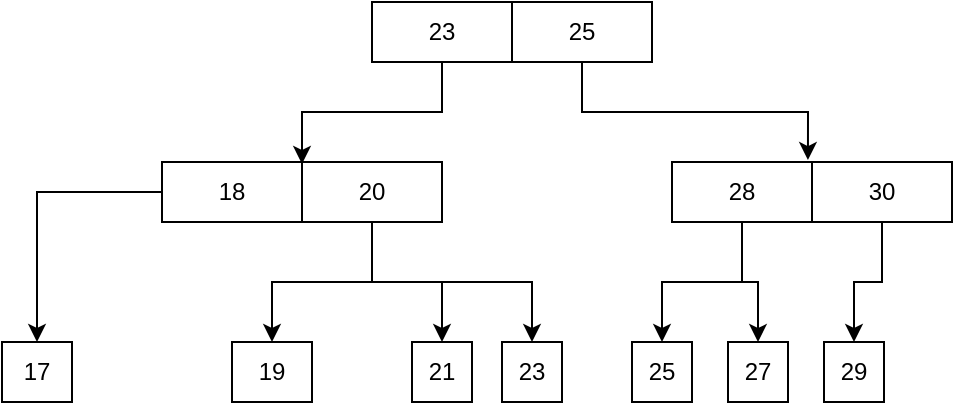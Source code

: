 <mxfile pages="1" version="11.2.4" type="github"><diagram id="psDOjXqYlGyC0BN5tRKm" name="Page-1"><mxGraphModel dx="898" dy="593" grid="1" gridSize="10" guides="1" tooltips="1" connect="1" arrows="1" fold="1" page="1" pageScale="1" pageWidth="827" pageHeight="1169" math="0" shadow="0"><root><mxCell id="0"/><mxCell id="1" parent="0"/><mxCell id="AoeMT02H-nl_ptsGjZu9-14" style="edgeStyle=orthogonalEdgeStyle;rounded=0;orthogonalLoop=1;jettySize=auto;html=1;exitX=0.5;exitY=1;exitDx=0;exitDy=0;entryX=0;entryY=0.033;entryDx=0;entryDy=0;entryPerimeter=0;" edge="1" parent="1" source="AoeMT02H-nl_ptsGjZu9-1" target="AoeMT02H-nl_ptsGjZu9-4"><mxGeometry relative="1" as="geometry"/></mxCell><mxCell id="AoeMT02H-nl_ptsGjZu9-1" value="23" style="rounded=0;whiteSpace=wrap;html=1;" vertex="1" parent="1"><mxGeometry x="235" y="120" width="70" height="30" as="geometry"/></mxCell><mxCell id="AoeMT02H-nl_ptsGjZu9-15" style="edgeStyle=orthogonalEdgeStyle;rounded=0;orthogonalLoop=1;jettySize=auto;html=1;exitX=0.5;exitY=1;exitDx=0;exitDy=0;entryX=0.971;entryY=-0.033;entryDx=0;entryDy=0;entryPerimeter=0;" edge="1" parent="1" source="AoeMT02H-nl_ptsGjZu9-2" target="AoeMT02H-nl_ptsGjZu9-5"><mxGeometry relative="1" as="geometry"/></mxCell><mxCell id="AoeMT02H-nl_ptsGjZu9-2" value="25" style="rounded=0;whiteSpace=wrap;html=1;" vertex="1" parent="1"><mxGeometry x="305" y="120" width="70" height="30" as="geometry"/></mxCell><mxCell id="AoeMT02H-nl_ptsGjZu9-16" style="edgeStyle=orthogonalEdgeStyle;rounded=0;orthogonalLoop=1;jettySize=auto;html=1;exitX=0;exitY=0.5;exitDx=0;exitDy=0;entryX=0.5;entryY=0;entryDx=0;entryDy=0;" edge="1" parent="1" source="AoeMT02H-nl_ptsGjZu9-3" target="AoeMT02H-nl_ptsGjZu9-7"><mxGeometry relative="1" as="geometry"/></mxCell><mxCell id="AoeMT02H-nl_ptsGjZu9-3" value="18" style="rounded=0;whiteSpace=wrap;html=1;" vertex="1" parent="1"><mxGeometry x="130" y="200" width="70" height="30" as="geometry"/></mxCell><mxCell id="AoeMT02H-nl_ptsGjZu9-20" style="edgeStyle=orthogonalEdgeStyle;rounded=0;orthogonalLoop=1;jettySize=auto;html=1;exitX=0.5;exitY=1;exitDx=0;exitDy=0;entryX=0.5;entryY=0;entryDx=0;entryDy=0;" edge="1" parent="1" source="AoeMT02H-nl_ptsGjZu9-4" target="AoeMT02H-nl_ptsGjZu9-9"><mxGeometry relative="1" as="geometry"/></mxCell><mxCell id="AoeMT02H-nl_ptsGjZu9-22" style="edgeStyle=orthogonalEdgeStyle;rounded=0;orthogonalLoop=1;jettySize=auto;html=1;exitX=0.5;exitY=1;exitDx=0;exitDy=0;" edge="1" parent="1" source="AoeMT02H-nl_ptsGjZu9-4" target="AoeMT02H-nl_ptsGjZu9-10"><mxGeometry relative="1" as="geometry"/></mxCell><mxCell id="AoeMT02H-nl_ptsGjZu9-27" style="edgeStyle=orthogonalEdgeStyle;rounded=0;orthogonalLoop=1;jettySize=auto;html=1;exitX=0.5;exitY=1;exitDx=0;exitDy=0;entryX=0.5;entryY=0;entryDx=0;entryDy=0;" edge="1" parent="1" source="AoeMT02H-nl_ptsGjZu9-4" target="AoeMT02H-nl_ptsGjZu9-8"><mxGeometry relative="1" as="geometry"/></mxCell><mxCell id="AoeMT02H-nl_ptsGjZu9-4" value="20" style="rounded=0;whiteSpace=wrap;html=1;" vertex="1" parent="1"><mxGeometry x="200" y="200" width="70" height="30" as="geometry"/></mxCell><mxCell id="AoeMT02H-nl_ptsGjZu9-23" style="edgeStyle=orthogonalEdgeStyle;rounded=0;orthogonalLoop=1;jettySize=auto;html=1;exitX=0.5;exitY=1;exitDx=0;exitDy=0;entryX=0.5;entryY=0;entryDx=0;entryDy=0;" edge="1" parent="1" source="AoeMT02H-nl_ptsGjZu9-5" target="AoeMT02H-nl_ptsGjZu9-11"><mxGeometry relative="1" as="geometry"/></mxCell><mxCell id="AoeMT02H-nl_ptsGjZu9-24" style="edgeStyle=orthogonalEdgeStyle;rounded=0;orthogonalLoop=1;jettySize=auto;html=1;exitX=0.5;exitY=1;exitDx=0;exitDy=0;entryX=0.5;entryY=0;entryDx=0;entryDy=0;" edge="1" parent="1" source="AoeMT02H-nl_ptsGjZu9-5" target="AoeMT02H-nl_ptsGjZu9-12"><mxGeometry relative="1" as="geometry"/></mxCell><mxCell id="AoeMT02H-nl_ptsGjZu9-5" value="28" style="rounded=0;whiteSpace=wrap;html=1;" vertex="1" parent="1"><mxGeometry x="385" y="200" width="70" height="30" as="geometry"/></mxCell><mxCell id="AoeMT02H-nl_ptsGjZu9-25" style="edgeStyle=orthogonalEdgeStyle;rounded=0;orthogonalLoop=1;jettySize=auto;html=1;exitX=0.5;exitY=1;exitDx=0;exitDy=0;entryX=0.5;entryY=0;entryDx=0;entryDy=0;" edge="1" parent="1" source="AoeMT02H-nl_ptsGjZu9-6" target="AoeMT02H-nl_ptsGjZu9-13"><mxGeometry relative="1" as="geometry"/></mxCell><mxCell id="AoeMT02H-nl_ptsGjZu9-6" value="30" style="rounded=0;whiteSpace=wrap;html=1;" vertex="1" parent="1"><mxGeometry x="455" y="200" width="70" height="30" as="geometry"/></mxCell><mxCell id="AoeMT02H-nl_ptsGjZu9-7" value="17" style="rounded=0;whiteSpace=wrap;html=1;" vertex="1" parent="1"><mxGeometry x="50" y="290" width="35" height="30" as="geometry"/></mxCell><mxCell id="AoeMT02H-nl_ptsGjZu9-8" value="19" style="rounded=0;whiteSpace=wrap;html=1;" vertex="1" parent="1"><mxGeometry x="165" y="290" width="40" height="30" as="geometry"/></mxCell><mxCell id="AoeMT02H-nl_ptsGjZu9-9" value="21" style="rounded=0;whiteSpace=wrap;html=1;" vertex="1" parent="1"><mxGeometry x="255" y="290" width="30" height="30" as="geometry"/></mxCell><mxCell id="AoeMT02H-nl_ptsGjZu9-10" value="23" style="rounded=0;whiteSpace=wrap;html=1;" vertex="1" parent="1"><mxGeometry x="300" y="290" width="30" height="30" as="geometry"/></mxCell><mxCell id="AoeMT02H-nl_ptsGjZu9-11" value="25" style="rounded=0;whiteSpace=wrap;html=1;" vertex="1" parent="1"><mxGeometry x="365" y="290" width="30" height="30" as="geometry"/></mxCell><mxCell id="AoeMT02H-nl_ptsGjZu9-12" value="27" style="rounded=0;whiteSpace=wrap;html=1;" vertex="1" parent="1"><mxGeometry x="413" y="290" width="30" height="30" as="geometry"/></mxCell><mxCell id="AoeMT02H-nl_ptsGjZu9-13" value="29" style="rounded=0;whiteSpace=wrap;html=1;" vertex="1" parent="1"><mxGeometry x="461" y="290" width="30" height="30" as="geometry"/></mxCell></root></mxGraphModel></diagram></mxfile>